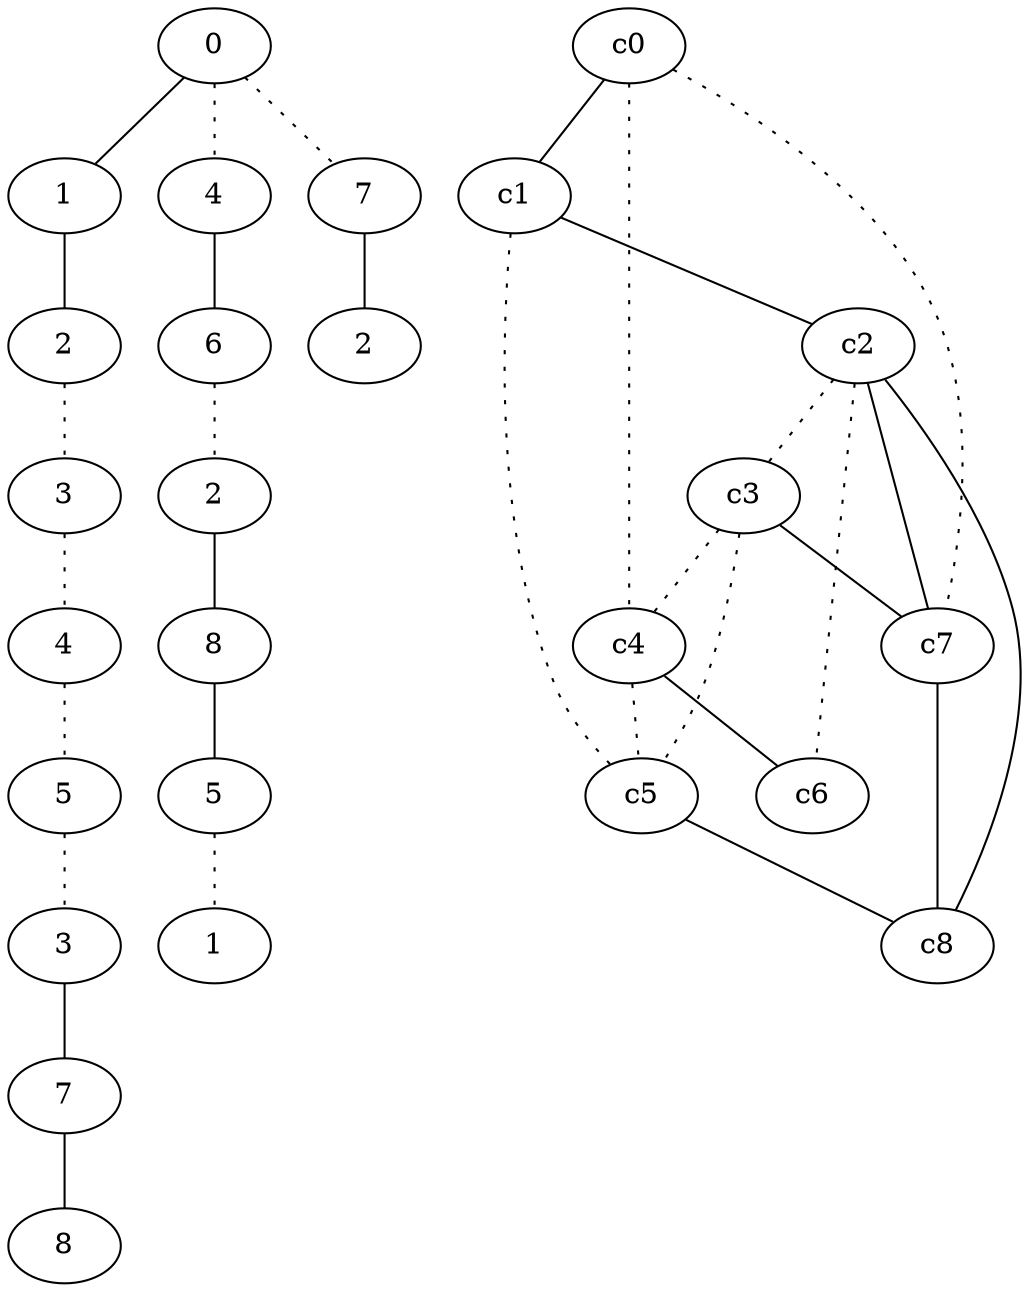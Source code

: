 graph {
a0[label=0];
a1[label=1];
a2[label=2];
a3[label=3];
a4[label=4];
a5[label=5];
a6[label=3];
a7[label=7];
a8[label=8];
a9[label=4];
a10[label=6];
a11[label=2];
a12[label=8];
a13[label=5];
a14[label=1];
a15[label=7];
a16[label=2];
a0 -- a1;
a0 -- a9 [style=dotted];
a0 -- a15 [style=dotted];
a1 -- a2;
a2 -- a3 [style=dotted];
a3 -- a4 [style=dotted];
a4 -- a5 [style=dotted];
a5 -- a6 [style=dotted];
a6 -- a7;
a7 -- a8;
a9 -- a10;
a10 -- a11 [style=dotted];
a11 -- a12;
a12 -- a13;
a13 -- a14 [style=dotted];
a15 -- a16;
c0 -- c1;
c0 -- c4 [style=dotted];
c0 -- c7 [style=dotted];
c1 -- c2;
c1 -- c5 [style=dotted];
c2 -- c3 [style=dotted];
c2 -- c6 [style=dotted];
c2 -- c7;
c2 -- c8;
c3 -- c4 [style=dotted];
c3 -- c5 [style=dotted];
c3 -- c7;
c4 -- c5 [style=dotted];
c4 -- c6;
c5 -- c8;
c7 -- c8;
}
